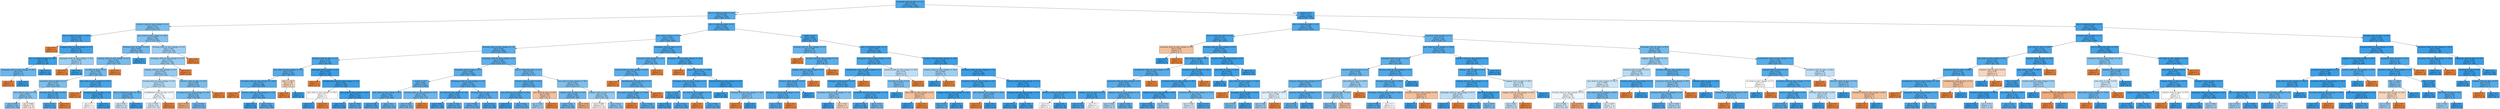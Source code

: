 digraph Tree {
node [shape=box, style="filled", color="black"] ;
0 [label="homepage_clicks_by_days <= 13.5\ngini = 0.165\nsamples = 15324\nvalue = [1386, 13938]", fillcolor="#399de5e6"] ;
1 [label="due_vs_submission_date <= -6.5\ngini = 0.219\nsamples = 7084\nvalue = [889, 6195]", fillcolor="#399de5da"] ;
0 -> 1 [labeldistance=2.5, labelangle=45, headlabel="True"] ;
2 [label="resource_clicks_by_days_change <= -6.5\ngini = 0.371\nsamples = 548\nvalue = [135, 413]", fillcolor="#399de5ac"] ;
1 -> 2 ;
3 [label="due_vs_submission_date <= -25.0\ngini = 0.103\nsamples = 55\nvalue = [3, 52]", fillcolor="#399de5f0"] ;
2 -> 3 ;
4 [label="gini = 0.0\nsamples = 1\nvalue = [1, 0]", fillcolor="#e58139ff"] ;
3 -> 4 ;
5 [label="subpage_clicks_by_days_change <= -0.5\ngini = 0.071\nsamples = 54\nvalue = [2, 52]", fillcolor="#399de5f5"] ;
3 -> 5 ;
6 [label="due_vs_submission_date <= -20.5\ngini = 0.038\nsamples = 51\nvalue = [1, 50]", fillcolor="#399de5fa"] ;
5 -> 6 ;
7 [label="homepage_clicks_by_days_change <= -25.5\ngini = 0.32\nsamples = 5\nvalue = [1, 4]", fillcolor="#399de5bf"] ;
6 -> 7 ;
8 [label="gini = 0.0\nsamples = 1\nvalue = [1, 0]", fillcolor="#e58139ff"] ;
7 -> 8 ;
9 [label="gini = 0.0\nsamples = 4\nvalue = [0, 4]", fillcolor="#399de5ff"] ;
7 -> 9 ;
10 [label="gini = 0.0\nsamples = 46\nvalue = [0, 46]", fillcolor="#399de5ff"] ;
6 -> 10 ;
11 [label="homepage_clicks_by_days_change <= -8.0\ngini = 0.444\nsamples = 3\nvalue = [1, 2]", fillcolor="#399de57f"] ;
5 -> 11 ;
12 [label="gini = 0.0\nsamples = 1\nvalue = [1, 0]", fillcolor="#e58139ff"] ;
11 -> 12 ;
13 [label="gini = 0.0\nsamples = 2\nvalue = [0, 2]", fillcolor="#399de5ff"] ;
11 -> 13 ;
14 [label="quiz_clicks_by_days_change <= -48.5\ngini = 0.392\nsamples = 493\nvalue = [132, 361]", fillcolor="#399de5a2"] ;
2 -> 14 ;
15 [label="forumng_clicks_by_days <= 16.5\ngini = 0.347\nsamples = 300\nvalue = [67, 233]", fillcolor="#399de5b6"] ;
14 -> 15 ;
16 [label="forumng_clicks_by_days_change <= 11.5\ngini = 0.361\nsamples = 283\nvalue = [67, 216]", fillcolor="#399de5b0"] ;
15 -> 16 ;
17 [label="url_clicks_by_days <= 0.5\ngini = 0.356\nsamples = 281\nvalue = [65, 216]", fillcolor="#399de5b2"] ;
16 -> 17 ;
18 [label="oucontent_clicks_by_days <= 5.5\ngini = 0.375\nsamples = 252\nvalue = [63, 189]", fillcolor="#399de5aa"] ;
17 -> 18 ;
19 [label="quiz_clicks_by_days <= 10.0\ngini = 0.397\nsamples = 216\nvalue = [59, 157]", fillcolor="#399de59f"] ;
18 -> 19 ;
20 [label="gini = 0.379\nsamples = 201\nvalue = [51, 150]", fillcolor="#399de5a8"] ;
19 -> 20 ;
21 [label="gini = 0.498\nsamples = 15\nvalue = [8, 7]", fillcolor="#e5813920"] ;
19 -> 21 ;
22 [label="forumng_clicks_by_days <= 10.5\ngini = 0.198\nsamples = 36\nvalue = [4, 32]", fillcolor="#399de5df"] ;
18 -> 22 ;
23 [label="gini = 0.157\nsamples = 35\nvalue = [3, 32]", fillcolor="#399de5e7"] ;
22 -> 23 ;
24 [label="gini = 0.0\nsamples = 1\nvalue = [1, 0]", fillcolor="#e58139ff"] ;
22 -> 24 ;
25 [label="quiz_clicks_by_days_change <= -231.0\ngini = 0.128\nsamples = 29\nvalue = [2, 27]", fillcolor="#399de5ec"] ;
17 -> 25 ;
26 [label="gini = 0.0\nsamples = 1\nvalue = [1, 0]", fillcolor="#e58139ff"] ;
25 -> 26 ;
27 [label="homepage_clicks_by_days <= 2.5\ngini = 0.069\nsamples = 28\nvalue = [1, 27]", fillcolor="#399de5f6"] ;
25 -> 27 ;
28 [label="gini = 0.5\nsamples = 2\nvalue = [1, 1]", fillcolor="#e5813900"] ;
27 -> 28 ;
29 [label="gini = 0.0\nsamples = 26\nvalue = [0, 26]", fillcolor="#399de5ff"] ;
27 -> 29 ;
30 [label="gini = 0.0\nsamples = 2\nvalue = [2, 0]", fillcolor="#e58139ff"] ;
16 -> 30 ;
31 [label="gini = 0.0\nsamples = 17\nvalue = [0, 17]", fillcolor="#399de5ff"] ;
15 -> 31 ;
32 [label="forumng_clicks_by_days_change <= 14.5\ngini = 0.447\nsamples = 193\nvalue = [65, 128]", fillcolor="#399de57e"] ;
14 -> 32 ;
33 [label="homepage_clicks_by_days_change <= 11.0\ngini = 0.437\nsamples = 189\nvalue = [61, 128]", fillcolor="#399de585"] ;
32 -> 33 ;
34 [label="subpage_clicks_by_days_change <= -0.5\ngini = 0.432\nsamples = 187\nvalue = [59, 128]", fillcolor="#399de589"] ;
33 -> 34 ;
35 [label="forumng_clicks_by_days_change <= -0.5\ngini = 0.472\nsamples = 97\nvalue = [37, 60]", fillcolor="#399de562"] ;
34 -> 35 ;
36 [label="due_vs_submission_date <= -12.0\ngini = 0.298\nsamples = 33\nvalue = [6, 27]", fillcolor="#399de5c6"] ;
35 -> 36 ;
37 [label="gini = 0.49\nsamples = 14\nvalue = [6, 8]", fillcolor="#399de540"] ;
36 -> 37 ;
38 [label="gini = 0.0\nsamples = 19\nvalue = [0, 19]", fillcolor="#399de5ff"] ;
36 -> 38 ;
39 [label="oucollaborate_clicks_by_days <= 0.5\ngini = 0.5\nsamples = 64\nvalue = [31, 33]", fillcolor="#399de50f"] ;
35 -> 39 ;
40 [label="gini = 0.495\nsamples = 60\nvalue = [27, 33]", fillcolor="#399de52e"] ;
39 -> 40 ;
41 [label="gini = 0.0\nsamples = 4\nvalue = [4, 0]", fillcolor="#e58139ff"] ;
39 -> 41 ;
42 [label="resource_clicks_by_days <= 16.0\ngini = 0.369\nsamples = 90\nvalue = [22, 68]", fillcolor="#399de5ac"] ;
34 -> 42 ;
43 [label="forumng_clicks_by_days_change <= -16.0\ngini = 0.351\nsamples = 88\nvalue = [20, 68]", fillcolor="#399de5b4"] ;
42 -> 43 ;
44 [label="gini = 0.375\nsamples = 4\nvalue = [3, 1]", fillcolor="#e58139aa"] ;
43 -> 44 ;
45 [label="gini = 0.323\nsamples = 84\nvalue = [17, 67]", fillcolor="#399de5be"] ;
43 -> 45 ;
46 [label="gini = 0.0\nsamples = 2\nvalue = [2, 0]", fillcolor="#e58139ff"] ;
42 -> 46 ;
47 [label="gini = 0.0\nsamples = 2\nvalue = [2, 0]", fillcolor="#e58139ff"] ;
33 -> 47 ;
48 [label="gini = 0.0\nsamples = 4\nvalue = [4, 0]", fillcolor="#e58139ff"] ;
32 -> 48 ;
49 [label="due_vs_submission_date <= 0.5\ngini = 0.204\nsamples = 6536\nvalue = [754, 5782]", fillcolor="#399de5de"] ;
1 -> 49 ;
50 [label="quiz_clicks_by_days <= 75.5\ngini = 0.226\nsamples = 5337\nvalue = [692, 4645]", fillcolor="#399de5d9"] ;
49 -> 50 ;
51 [label="forumng_clicks_by_days_change <= -1.5\ngini = 0.246\nsamples = 3968\nvalue = [569, 3399]", fillcolor="#399de5d4"] ;
50 -> 51 ;
52 [label="forumng_clicks_by_days <= 2.5\ngini = 0.174\nsamples = 932\nvalue = [90, 842]", fillcolor="#399de5e4"] ;
51 -> 52 ;
53 [label="quiz_clicks_by_days_change <= 74.5\ngini = 0.217\nsamples = 693\nvalue = [86, 607]", fillcolor="#399de5db"] ;
52 -> 53 ;
54 [label="oucontent_clicks_by_days_change <= -155.0\ngini = 0.212\nsamples = 688\nvalue = [83, 605]", fillcolor="#399de5dc"] ;
53 -> 54 ;
55 [label="gini = 0.0\nsamples = 1\nvalue = [1, 0]", fillcolor="#e58139ff"] ;
54 -> 55 ;
56 [label="resource_clicks_by_days_change <= -13.5\ngini = 0.21\nsamples = 687\nvalue = [82, 605]", fillcolor="#399de5dc"] ;
54 -> 56 ;
57 [label="gini = 0.0\nsamples = 39\nvalue = [0, 39]", fillcolor="#399de5ff"] ;
56 -> 57 ;
58 [label="gini = 0.221\nsamples = 648\nvalue = [82, 566]", fillcolor="#399de5da"] ;
56 -> 58 ;
59 [label="date <= 140.5\ngini = 0.48\nsamples = 5\nvalue = [3, 2]", fillcolor="#e5813955"] ;
53 -> 59 ;
60 [label="gini = 0.0\nsamples = 3\nvalue = [3, 0]", fillcolor="#e58139ff"] ;
59 -> 60 ;
61 [label="gini = 0.0\nsamples = 2\nvalue = [0, 2]", fillcolor="#399de5ff"] ;
59 -> 61 ;
62 [label="homepage_clicks_by_days <= 1.0\ngini = 0.033\nsamples = 239\nvalue = [4, 235]", fillcolor="#399de5fb"] ;
52 -> 62 ;
63 [label="gini = 0.0\nsamples = 1\nvalue = [1, 0]", fillcolor="#e58139ff"] ;
62 -> 63 ;
64 [label="oucollaborate_clicks_by_days_change <= -5.0\ngini = 0.025\nsamples = 238\nvalue = [3, 235]", fillcolor="#399de5fc"] ;
62 -> 64 ;
65 [label="quiz_clicks_by_days_change <= -38.5\ngini = 0.5\nsamples = 2\nvalue = [1, 1]", fillcolor="#e5813900"] ;
64 -> 65 ;
66 [label="gini = 0.0\nsamples = 1\nvalue = [0, 1]", fillcolor="#399de5ff"] ;
65 -> 66 ;
67 [label="gini = 0.0\nsamples = 1\nvalue = [1, 0]", fillcolor="#e58139ff"] ;
65 -> 67 ;
68 [label="quiz_clicks_by_days_change <= 63.5\ngini = 0.017\nsamples = 236\nvalue = [2, 234]", fillcolor="#399de5fd"] ;
64 -> 68 ;
69 [label="gini = 0.0\nsamples = 218\nvalue = [0, 218]", fillcolor="#399de5ff"] ;
68 -> 69 ;
70 [label="gini = 0.198\nsamples = 18\nvalue = [2, 16]", fillcolor="#399de5df"] ;
68 -> 70 ;
71 [label="homepage_clicks_by_days_change <= 4.5\ngini = 0.266\nsamples = 3036\nvalue = [479, 2557]", fillcolor="#399de5cf"] ;
51 -> 71 ;
72 [label="homepage_clicks_by_days <= 5.5\ngini = 0.246\nsamples = 2203\nvalue = [317, 1886]", fillcolor="#399de5d4"] ;
71 -> 72 ;
73 [label="weight <= 8.5\ngini = 0.282\nsamples = 1011\nvalue = [172, 839]", fillcolor="#399de5cb"] ;
72 -> 73 ;
74 [label="quiz_clicks_by_days_change <= 4.0\ngini = 0.233\nsamples = 536\nvalue = [72, 464]", fillcolor="#399de5d7"] ;
73 -> 74 ;
75 [label="gini = 0.136\nsamples = 163\nvalue = [12, 151]", fillcolor="#399de5eb"] ;
74 -> 75 ;
76 [label="gini = 0.27\nsamples = 373\nvalue = [60, 313]", fillcolor="#399de5ce"] ;
74 -> 76 ;
77 [label="forumng_clicks_by_days_change <= 23.5\ngini = 0.332\nsamples = 475\nvalue = [100, 375]", fillcolor="#399de5bb"] ;
73 -> 77 ;
78 [label="gini = 0.329\nsamples = 473\nvalue = [98, 375]", fillcolor="#399de5bc"] ;
77 -> 78 ;
79 [label="gini = 0.0\nsamples = 2\nvalue = [2, 0]", fillcolor="#e58139ff"] ;
77 -> 79 ;
80 [label="homepage_clicks_by_days_change <= -4.5\ngini = 0.214\nsamples = 1192\nvalue = [145, 1047]", fillcolor="#399de5dc"] ;
72 -> 80 ;
81 [label="url_clicks_by_days_change <= -0.5\ngini = 0.154\nsamples = 403\nvalue = [34, 369]", fillcolor="#399de5e8"] ;
80 -> 81 ;
82 [label="gini = 0.061\nsamples = 128\nvalue = [4, 124]", fillcolor="#399de5f7"] ;
81 -> 82 ;
83 [label="gini = 0.194\nsamples = 275\nvalue = [30, 245]", fillcolor="#399de5e0"] ;
81 -> 83 ;
84 [label="forumng_clicks_by_days <= 11.5\ngini = 0.242\nsamples = 789\nvalue = [111, 678]", fillcolor="#399de5d5"] ;
80 -> 84 ;
85 [label="gini = 0.266\nsamples = 653\nvalue = [103, 550]", fillcolor="#399de5cf"] ;
84 -> 85 ;
86 [label="gini = 0.111\nsamples = 136\nvalue = [8, 128]", fillcolor="#399de5ef"] ;
84 -> 86 ;
87 [label="due_vs_submission_date <= -2.5\ngini = 0.313\nsamples = 833\nvalue = [162, 671]", fillcolor="#399de5c1"] ;
71 -> 87 ;
88 [label="resource_clicks_by_days <= 16.5\ngini = 0.227\nsamples = 407\nvalue = [53, 354]", fillcolor="#399de5d9"] ;
87 -> 88 ;
89 [label="quiz_clicks_by_days_change <= 10.0\ngini = 0.215\nsamples = 401\nvalue = [49, 352]", fillcolor="#399de5dc"] ;
88 -> 89 ;
90 [label="gini = 0.0\nsamples = 51\nvalue = [0, 51]", fillcolor="#399de5ff"] ;
89 -> 90 ;
91 [label="gini = 0.241\nsamples = 350\nvalue = [49, 301]", fillcolor="#399de5d5"] ;
89 -> 91 ;
92 [label="quiz_clicks_by_days <= 50.5\ngini = 0.444\nsamples = 6\nvalue = [4, 2]", fillcolor="#e581397f"] ;
88 -> 92 ;
93 [label="gini = 0.444\nsamples = 3\nvalue = [1, 2]", fillcolor="#399de57f"] ;
92 -> 93 ;
94 [label="gini = 0.0\nsamples = 3\nvalue = [3, 0]", fillcolor="#e58139ff"] ;
92 -> 94 ;
95 [label="quiz_clicks_by_days_change <= 36.5\ngini = 0.381\nsamples = 426\nvalue = [109, 317]", fillcolor="#399de5a7"] ;
87 -> 95 ;
96 [label="subpage_clicks_by_days <= 19.0\ngini = 0.325\nsamples = 230\nvalue = [47, 183]", fillcolor="#399de5be"] ;
95 -> 96 ;
97 [label="gini = 0.314\nsamples = 226\nvalue = [44, 182]", fillcolor="#399de5c1"] ;
96 -> 97 ;
98 [label="gini = 0.375\nsamples = 4\nvalue = [3, 1]", fillcolor="#e58139aa"] ;
96 -> 98 ;
99 [label="subpage_clicks_by_days <= 2.5\ngini = 0.433\nsamples = 196\nvalue = [62, 134]", fillcolor="#399de589"] ;
95 -> 99 ;
100 [label="gini = 0.499\nsamples = 21\nvalue = [11, 10]", fillcolor="#e5813917"] ;
99 -> 100 ;
101 [label="gini = 0.413\nsamples = 175\nvalue = [51, 124]", fillcolor="#399de596"] ;
99 -> 101 ;
102 [label="homepage_clicks_by_days <= 5.5\ngini = 0.164\nsamples = 1369\nvalue = [123, 1246]", fillcolor="#399de5e6"] ;
50 -> 102 ;
103 [label="oucontent_clicks_by_days <= 23.0\ngini = 0.267\nsamples = 183\nvalue = [29, 154]", fillcolor="#399de5cf"] ;
102 -> 103 ;
104 [label="forumng_clicks_by_days_change <= -43.0\ngini = 0.247\nsamples = 180\nvalue = [26, 154]", fillcolor="#399de5d4"] ;
103 -> 104 ;
105 [label="gini = 0.0\nsamples = 1\nvalue = [1, 0]", fillcolor="#e58139ff"] ;
104 -> 105 ;
106 [label="oucollaborate_clicks_by_days <= 3.5\ngini = 0.24\nsamples = 179\nvalue = [25, 154]", fillcolor="#399de5d6"] ;
104 -> 106 ;
107 [label="quiz_clicks_by_days_change <= -113.0\ngini = 0.233\nsamples = 178\nvalue = [24, 154]", fillcolor="#399de5d7"] ;
106 -> 107 ;
108 [label="gini = 0.0\nsamples = 1\nvalue = [1, 0]", fillcolor="#e58139ff"] ;
107 -> 108 ;
109 [label="gini = 0.226\nsamples = 177\nvalue = [23, 154]", fillcolor="#399de5d9"] ;
107 -> 109 ;
110 [label="gini = 0.0\nsamples = 1\nvalue = [1, 0]", fillcolor="#e58139ff"] ;
106 -> 110 ;
111 [label="gini = 0.0\nsamples = 3\nvalue = [3, 0]", fillcolor="#e58139ff"] ;
103 -> 111 ;
112 [label="homepage_clicks_by_days_change <= -50.5\ngini = 0.146\nsamples = 1186\nvalue = [94, 1092]", fillcolor="#399de5e9"] ;
102 -> 112 ;
113 [label="gini = 0.0\nsamples = 1\nvalue = [1, 0]", fillcolor="#e58139ff"] ;
112 -> 113 ;
114 [label="quiz_clicks_by_days <= 199.5\ngini = 0.145\nsamples = 1185\nvalue = [93, 1092]", fillcolor="#399de5e9"] ;
112 -> 114 ;
115 [label="homepage_clicks_by_days_change <= 2.5\ngini = 0.159\nsamples = 1055\nvalue = [92, 963]", fillcolor="#399de5e7"] ;
114 -> 115 ;
116 [label="date <= 123.0\ngini = 0.114\nsamples = 542\nvalue = [33, 509]", fillcolor="#399de5ee"] ;
115 -> 116 ;
117 [label="gini = 0.06\nsamples = 257\nvalue = [8, 249]", fillcolor="#399de5f7"] ;
116 -> 117 ;
118 [label="gini = 0.16\nsamples = 285\nvalue = [25, 260]", fillcolor="#399de5e6"] ;
116 -> 118 ;
119 [label="url_clicks_by_days_change <= -7.0\ngini = 0.204\nsamples = 513\nvalue = [59, 454]", fillcolor="#399de5de"] ;
115 -> 119 ;
120 [label="gini = 0.0\nsamples = 1\nvalue = [1, 0]", fillcolor="#e58139ff"] ;
119 -> 120 ;
121 [label="gini = 0.201\nsamples = 512\nvalue = [58, 454]", fillcolor="#399de5de"] ;
119 -> 121 ;
122 [label="forumng_clicks_by_days_change <= 15.0\ngini = 0.015\nsamples = 130\nvalue = [1, 129]", fillcolor="#399de5fd"] ;
114 -> 122 ;
123 [label="gini = 0.0\nsamples = 126\nvalue = [0, 126]", fillcolor="#399de5ff"] ;
122 -> 123 ;
124 [label="forumng_clicks_by_days_change <= 18.0\ngini = 0.375\nsamples = 4\nvalue = [1, 3]", fillcolor="#399de5aa"] ;
122 -> 124 ;
125 [label="gini = 0.0\nsamples = 1\nvalue = [1, 0]", fillcolor="#e58139ff"] ;
124 -> 125 ;
126 [label="gini = 0.0\nsamples = 3\nvalue = [0, 3]", fillcolor="#399de5ff"] ;
124 -> 126 ;
127 [label="weight <= 8.5\ngini = 0.098\nsamples = 1199\nvalue = [62, 1137]", fillcolor="#399de5f1"] ;
49 -> 127 ;
128 [label="forumng_clicks_by_days_change <= -5.5\ngini = 0.289\nsamples = 57\nvalue = [10, 47]", fillcolor="#399de5c9"] ;
127 -> 128 ;
129 [label="gini = 0.0\nsamples = 2\nvalue = [2, 0]", fillcolor="#e58139ff"] ;
128 -> 129 ;
130 [label="resource_clicks_by_days_change <= 3.5\ngini = 0.249\nsamples = 55\nvalue = [8, 47]", fillcolor="#399de5d4"] ;
128 -> 130 ;
131 [label="subpage_clicks_by_days_change <= 8.5\ngini = 0.226\nsamples = 54\nvalue = [7, 47]", fillcolor="#399de5d9"] ;
130 -> 131 ;
132 [label="resource_clicks_by_days <= 0.5\ngini = 0.201\nsamples = 53\nvalue = [6, 47]", fillcolor="#399de5de"] ;
131 -> 132 ;
133 [label="homepage_clicks_by_days_change <= 6.5\ngini = 0.227\nsamples = 46\nvalue = [6, 40]", fillcolor="#399de5d9"] ;
132 -> 133 ;
134 [label="gini = 0.198\nsamples = 45\nvalue = [5, 40]", fillcolor="#399de5df"] ;
133 -> 134 ;
135 [label="gini = 0.0\nsamples = 1\nvalue = [1, 0]", fillcolor="#e58139ff"] ;
133 -> 135 ;
136 [label="gini = 0.0\nsamples = 7\nvalue = [0, 7]", fillcolor="#399de5ff"] ;
132 -> 136 ;
137 [label="gini = 0.0\nsamples = 1\nvalue = [1, 0]", fillcolor="#e58139ff"] ;
131 -> 137 ;
138 [label="gini = 0.0\nsamples = 1\nvalue = [1, 0]", fillcolor="#e58139ff"] ;
130 -> 138 ;
139 [label="due_vs_submission_date <= 1.5\ngini = 0.087\nsamples = 1142\nvalue = [52, 1090]", fillcolor="#399de5f3"] ;
127 -> 139 ;
140 [label="homepage_clicks_by_days_change <= 8.5\ngini = 0.144\nsamples = 539\nvalue = [42, 497]", fillcolor="#399de5e9"] ;
139 -> 140 ;
141 [label="oucollaborate_clicks_by_days_change <= 5.0\ngini = 0.133\nsamples = 529\nvalue = [38, 491]", fillcolor="#399de5eb"] ;
140 -> 141 ;
142 [label="homepage_clicks_by_days <= 0.5\ngini = 0.13\nsamples = 528\nvalue = [37, 491]", fillcolor="#399de5ec"] ;
141 -> 142 ;
143 [label="homepage_clicks_by_days_change <= -2.0\ngini = 0.397\nsamples = 11\nvalue = [3, 8]", fillcolor="#399de59f"] ;
142 -> 143 ;
144 [label="gini = 0.0\nsamples = 6\nvalue = [0, 6]", fillcolor="#399de5ff"] ;
143 -> 144 ;
145 [label="gini = 0.48\nsamples = 5\nvalue = [3, 2]", fillcolor="#e5813955"] ;
143 -> 145 ;
146 [label="oucontent_clicks_by_days_change <= 19.5\ngini = 0.123\nsamples = 517\nvalue = [34, 483]", fillcolor="#399de5ed"] ;
142 -> 146 ;
147 [label="gini = 0.113\nsamples = 498\nvalue = [30, 468]", fillcolor="#399de5ef"] ;
146 -> 147 ;
148 [label="gini = 0.332\nsamples = 19\nvalue = [4, 15]", fillcolor="#399de5bb"] ;
146 -> 148 ;
149 [label="gini = 0.0\nsamples = 1\nvalue = [1, 0]", fillcolor="#e58139ff"] ;
141 -> 149 ;
150 [label="resource_clicks_by_days_change <= 16.0\ngini = 0.48\nsamples = 10\nvalue = [4, 6]", fillcolor="#399de555"] ;
140 -> 150 ;
151 [label="url_clicks_by_days <= 0.5\ngini = 0.375\nsamples = 8\nvalue = [2, 6]", fillcolor="#399de5aa"] ;
150 -> 151 ;
152 [label="gini = 0.0\nsamples = 5\nvalue = [0, 5]", fillcolor="#399de5ff"] ;
151 -> 152 ;
153 [label="quiz_clicks_by_days_change <= 0.5\ngini = 0.444\nsamples = 3\nvalue = [2, 1]", fillcolor="#e581397f"] ;
151 -> 153 ;
154 [label="gini = 0.0\nsamples = 1\nvalue = [0, 1]", fillcolor="#399de5ff"] ;
153 -> 154 ;
155 [label="gini = 0.0\nsamples = 2\nvalue = [2, 0]", fillcolor="#e58139ff"] ;
153 -> 155 ;
156 [label="gini = 0.0\nsamples = 2\nvalue = [2, 0]", fillcolor="#e58139ff"] ;
150 -> 156 ;
157 [label="resource_clicks_by_days_change <= -36.0\ngini = 0.033\nsamples = 603\nvalue = [10, 593]", fillcolor="#399de5fb"] ;
139 -> 157 ;
158 [label="resource_clicks_by_days_change <= -40.0\ngini = 0.444\nsamples = 3\nvalue = [1, 2]", fillcolor="#399de57f"] ;
157 -> 158 ;
159 [label="gini = 0.0\nsamples = 2\nvalue = [0, 2]", fillcolor="#399de5ff"] ;
158 -> 159 ;
160 [label="gini = 0.0\nsamples = 1\nvalue = [1, 0]", fillcolor="#e58139ff"] ;
158 -> 160 ;
161 [label="oucontent_clicks_by_days_change <= -7.5\ngini = 0.03\nsamples = 600\nvalue = [9, 591]", fillcolor="#399de5fb"] ;
157 -> 161 ;
162 [label="oucontent_clicks_by_days_change <= -9.5\ngini = 0.083\nsamples = 69\nvalue = [3, 66]", fillcolor="#399de5f3"] ;
161 -> 162 ;
163 [label="subpage_clicks_by_days_change <= -14.5\ngini = 0.034\nsamples = 58\nvalue = [1, 57]", fillcolor="#399de5fb"] ;
162 -> 163 ;
164 [label="gini = 0.219\nsamples = 8\nvalue = [1, 7]", fillcolor="#399de5db"] ;
163 -> 164 ;
165 [label="gini = 0.0\nsamples = 50\nvalue = [0, 50]", fillcolor="#399de5ff"] ;
163 -> 165 ;
166 [label="quiz_clicks_by_days_change <= -104.0\ngini = 0.298\nsamples = 11\nvalue = [2, 9]", fillcolor="#399de5c6"] ;
162 -> 166 ;
167 [label="gini = 0.0\nsamples = 2\nvalue = [2, 0]", fillcolor="#e58139ff"] ;
166 -> 167 ;
168 [label="gini = 0.0\nsamples = 9\nvalue = [0, 9]", fillcolor="#399de5ff"] ;
166 -> 168 ;
169 [label="resource_clicks_by_days_change <= 11.5\ngini = 0.022\nsamples = 531\nvalue = [6, 525]", fillcolor="#399de5fc"] ;
161 -> 169 ;
170 [label="subpage_clicks_by_days_change <= -3.5\ngini = 0.019\nsamples = 517\nvalue = [5, 512]", fillcolor="#399de5fd"] ;
169 -> 170 ;
171 [label="gini = 0.0\nsamples = 194\nvalue = [0, 194]", fillcolor="#399de5ff"] ;
170 -> 171 ;
172 [label="gini = 0.03\nsamples = 323\nvalue = [5, 318]", fillcolor="#399de5fb"] ;
170 -> 172 ;
173 [label="resource_clicks_by_days_change <= 12.5\ngini = 0.133\nsamples = 14\nvalue = [1, 13]", fillcolor="#399de5eb"] ;
169 -> 173 ;
174 [label="gini = 0.5\nsamples = 2\nvalue = [1, 1]", fillcolor="#e5813900"] ;
173 -> 174 ;
175 [label="gini = 0.0\nsamples = 12\nvalue = [0, 12]", fillcolor="#399de5ff"] ;
173 -> 175 ;
176 [label="weight <= 4.5\ngini = 0.113\nsamples = 8240\nvalue = [497, 7743]", fillcolor="#399de5ef"] ;
0 -> 176 [labeldistance=2.5, labelangle=-45, headlabel="False"] ;
177 [label="due_vs_submission_date <= -2.5\ngini = 0.199\nsamples = 2047\nvalue = [229, 1818]", fillcolor="#399de5df"] ;
176 -> 177 ;
178 [label="due_vs_submission_date <= -5.5\ngini = 0.131\nsamples = 1148\nvalue = [81, 1067]", fillcolor="#399de5ec"] ;
177 -> 178 ;
179 [label="oucontent_clicks_by_days_change <= 2.0\ngini = 0.444\nsamples = 3\nvalue = [2, 1]", fillcolor="#e581397f"] ;
178 -> 179 ;
180 [label="gini = 0.0\nsamples = 1\nvalue = [0, 1]", fillcolor="#399de5ff"] ;
179 -> 180 ;
181 [label="gini = 0.0\nsamples = 2\nvalue = [2, 0]", fillcolor="#e58139ff"] ;
179 -> 181 ;
182 [label="forumng_clicks_by_days_change <= 53.5\ngini = 0.128\nsamples = 1145\nvalue = [79, 1066]", fillcolor="#399de5ec"] ;
178 -> 182 ;
183 [label="quiz_clicks_by_days <= 80.5\ngini = 0.149\nsamples = 948\nvalue = [77, 871]", fillcolor="#399de5e8"] ;
182 -> 183 ;
184 [label="oucollaborate_clicks_by_days_change <= 6.5\ngini = 0.226\nsamples = 292\nvalue = [38, 254]", fillcolor="#399de5d9"] ;
183 -> 184 ;
185 [label="oucontent_clicks_by_days_change <= 0.5\ngini = 0.222\nsamples = 291\nvalue = [37, 254]", fillcolor="#399de5da"] ;
184 -> 185 ;
186 [label="subpage_clicks_by_days <= 19.5\ngini = 0.133\nsamples = 84\nvalue = [6, 78]", fillcolor="#399de5eb"] ;
185 -> 186 ;
187 [label="gini = 0.115\nsamples = 82\nvalue = [5, 77]", fillcolor="#399de5ee"] ;
186 -> 187 ;
188 [label="gini = 0.5\nsamples = 2\nvalue = [1, 1]", fillcolor="#e5813900"] ;
186 -> 188 ;
189 [label="subpage_clicks_by_days_change <= 2.5\ngini = 0.255\nsamples = 207\nvalue = [31, 176]", fillcolor="#399de5d2"] ;
185 -> 189 ;
190 [label="gini = 0.463\nsamples = 11\nvalue = [4, 7]", fillcolor="#399de56d"] ;
189 -> 190 ;
191 [label="gini = 0.238\nsamples = 196\nvalue = [27, 169]", fillcolor="#399de5d6"] ;
189 -> 191 ;
192 [label="gini = 0.0\nsamples = 1\nvalue = [1, 0]", fillcolor="#e58139ff"] ;
184 -> 192 ;
193 [label="oucontent_clicks_by_days <= 592.5\ngini = 0.112\nsamples = 656\nvalue = [39, 617]", fillcolor="#399de5ef"] ;
183 -> 193 ;
194 [label="oucontent_clicks_by_days_change <= 93.5\ngini = 0.109\nsamples = 655\nvalue = [38, 617]", fillcolor="#399de5ef"] ;
193 -> 194 ;
195 [label="subpage_clicks_by_days_change <= 46.5\ngini = 0.099\nsamples = 630\nvalue = [33, 597]", fillcolor="#399de5f1"] ;
194 -> 195 ;
196 [label="gini = 0.094\nsamples = 624\nvalue = [31, 593]", fillcolor="#399de5f2"] ;
195 -> 196 ;
197 [label="gini = 0.444\nsamples = 6\nvalue = [2, 4]", fillcolor="#399de57f"] ;
195 -> 197 ;
198 [label="oucontent_clicks_by_days_change <= 111.0\ngini = 0.32\nsamples = 25\nvalue = [5, 20]", fillcolor="#399de5bf"] ;
194 -> 198 ;
199 [label="gini = 0.494\nsamples = 9\nvalue = [4, 5]", fillcolor="#399de533"] ;
198 -> 199 ;
200 [label="gini = 0.117\nsamples = 16\nvalue = [1, 15]", fillcolor="#399de5ee"] ;
198 -> 200 ;
201 [label="gini = 0.0\nsamples = 1\nvalue = [1, 0]", fillcolor="#e58139ff"] ;
193 -> 201 ;
202 [label="resource_clicks_by_days_change <= 3.5\ngini = 0.02\nsamples = 197\nvalue = [2, 195]", fillcolor="#399de5fc"] ;
182 -> 202 ;
203 [label="quiz_clicks_by_days <= 121.5\ngini = 0.064\nsamples = 60\nvalue = [2, 58]", fillcolor="#399de5f6"] ;
202 -> 203 ;
204 [label="gini = 0.0\nsamples = 38\nvalue = [0, 38]", fillcolor="#399de5ff"] ;
203 -> 204 ;
205 [label="quiz_clicks_by_days_change <= 128.0\ngini = 0.165\nsamples = 22\nvalue = [2, 20]", fillcolor="#399de5e6"] ;
203 -> 205 ;
206 [label="gini = 0.0\nsamples = 1\nvalue = [1, 0]", fillcolor="#e58139ff"] ;
205 -> 206 ;
207 [label="homepage_clicks_by_days <= 35.5\ngini = 0.091\nsamples = 21\nvalue = [1, 20]", fillcolor="#399de5f2"] ;
205 -> 207 ;
208 [label="gini = 0.375\nsamples = 4\nvalue = [1, 3]", fillcolor="#399de5aa"] ;
207 -> 208 ;
209 [label="gini = 0.0\nsamples = 17\nvalue = [0, 17]", fillcolor="#399de5ff"] ;
207 -> 209 ;
210 [label="gini = 0.0\nsamples = 137\nvalue = [0, 137]", fillcolor="#399de5ff"] ;
202 -> 210 ;
211 [label="oucontent_clicks_by_days <= 5.5\ngini = 0.275\nsamples = 899\nvalue = [148, 751]", fillcolor="#399de5cd"] ;
177 -> 211 ;
212 [label="quiz_clicks_by_days_change <= 126.5\ngini = 0.213\nsamples = 504\nvalue = [61, 443]", fillcolor="#399de5dc"] ;
211 -> 212 ;
213 [label="homepage_clicks_by_days <= 22.5\ngini = 0.264\nsamples = 332\nvalue = [52, 280]", fillcolor="#399de5d0"] ;
212 -> 213 ;
214 [label="oucontent_clicks_by_days <= 1.5\ngini = 0.319\nsamples = 186\nvalue = [37, 149]", fillcolor="#399de5c0"] ;
213 -> 214 ;
215 [label="resource_clicks_by_days_change <= 0.5\ngini = 0.265\nsamples = 140\nvalue = [22, 118]", fillcolor="#399de5cf"] ;
214 -> 215 ;
216 [label="quiz_clicks_by_days <= 105.5\ngini = 0.496\nsamples = 11\nvalue = [5, 6]", fillcolor="#399de52a"] ;
215 -> 216 ;
217 [label="gini = 0.444\nsamples = 9\nvalue = [3, 6]", fillcolor="#399de57f"] ;
216 -> 217 ;
218 [label="gini = 0.0\nsamples = 2\nvalue = [2, 0]", fillcolor="#e58139ff"] ;
216 -> 218 ;
219 [label="resource_clicks_by_days_change <= 5.5\ngini = 0.229\nsamples = 129\nvalue = [17, 112]", fillcolor="#399de5d8"] ;
215 -> 219 ;
220 [label="gini = 0.282\nsamples = 94\nvalue = [16, 78]", fillcolor="#399de5cb"] ;
219 -> 220 ;
221 [label="gini = 0.056\nsamples = 35\nvalue = [1, 34]", fillcolor="#399de5f8"] ;
219 -> 221 ;
222 [label="quiz_clicks_by_days <= 123.5\ngini = 0.44\nsamples = 46\nvalue = [15, 31]", fillcolor="#399de584"] ;
214 -> 222 ;
223 [label="forumng_clicks_by_days <= 22.5\ngini = 0.416\nsamples = 44\nvalue = [13, 31]", fillcolor="#399de594"] ;
222 -> 223 ;
224 [label="gini = 0.361\nsamples = 38\nvalue = [9, 29]", fillcolor="#399de5b0"] ;
223 -> 224 ;
225 [label="gini = 0.444\nsamples = 6\nvalue = [4, 2]", fillcolor="#e581397f"] ;
223 -> 225 ;
226 [label="gini = 0.0\nsamples = 2\nvalue = [2, 0]", fillcolor="#e58139ff"] ;
222 -> 226 ;
227 [label="forumng_clicks_by_days_change <= 72.5\ngini = 0.184\nsamples = 146\nvalue = [15, 131]", fillcolor="#399de5e2"] ;
213 -> 227 ;
228 [label="forumng_clicks_by_days <= 68.0\ngini = 0.232\nsamples = 112\nvalue = [15, 97]", fillcolor="#399de5d8"] ;
227 -> 228 ;
229 [label="homepage_clicks_by_days_change <= 49.0\ngini = 0.21\nsamples = 109\nvalue = [13, 96]", fillcolor="#399de5dc"] ;
228 -> 229 ;
230 [label="gini = 0.188\nsamples = 105\nvalue = [11, 94]", fillcolor="#399de5e1"] ;
229 -> 230 ;
231 [label="gini = 0.5\nsamples = 4\nvalue = [2, 2]", fillcolor="#e5813900"] ;
229 -> 231 ;
232 [label="resource_clicks_by_days_change <= 8.0\ngini = 0.444\nsamples = 3\nvalue = [2, 1]", fillcolor="#e581397f"] ;
228 -> 232 ;
233 [label="gini = 0.0\nsamples = 1\nvalue = [0, 1]", fillcolor="#399de5ff"] ;
232 -> 233 ;
234 [label="gini = 0.0\nsamples = 2\nvalue = [2, 0]", fillcolor="#e58139ff"] ;
232 -> 234 ;
235 [label="gini = 0.0\nsamples = 34\nvalue = [0, 34]", fillcolor="#399de5ff"] ;
227 -> 235 ;
236 [label="resource_clicks_by_days_change <= 5.5\ngini = 0.099\nsamples = 172\nvalue = [9, 163]", fillcolor="#399de5f1"] ;
212 -> 236 ;
237 [label="subpage_clicks_by_days <= 21.5\ngini = 0.187\nsamples = 86\nvalue = [9, 77]", fillcolor="#399de5e1"] ;
236 -> 237 ;
238 [label="subpage_clicks_by_days_change <= 3.5\ngini = 0.102\nsamples = 74\nvalue = [4, 70]", fillcolor="#399de5f0"] ;
237 -> 238 ;
239 [label="homepage_clicks_by_days_change <= 21.5\ngini = 0.48\nsamples = 5\nvalue = [2, 3]", fillcolor="#399de555"] ;
238 -> 239 ;
240 [label="gini = 0.0\nsamples = 3\nvalue = [0, 3]", fillcolor="#399de5ff"] ;
239 -> 240 ;
241 [label="gini = 0.0\nsamples = 2\nvalue = [2, 0]", fillcolor="#e58139ff"] ;
239 -> 241 ;
242 [label="url_clicks_by_days <= 2.5\ngini = 0.056\nsamples = 69\nvalue = [2, 67]", fillcolor="#399de5f7"] ;
238 -> 242 ;
243 [label="gini = 0.03\nsamples = 65\nvalue = [1, 64]", fillcolor="#399de5fb"] ;
242 -> 243 ;
244 [label="gini = 0.375\nsamples = 4\nvalue = [1, 3]", fillcolor="#399de5aa"] ;
242 -> 244 ;
245 [label="subpage_clicks_by_days <= 29.5\ngini = 0.486\nsamples = 12\nvalue = [5, 7]", fillcolor="#399de549"] ;
237 -> 245 ;
246 [label="subpage_clicks_by_days_change <= 26.5\ngini = 0.469\nsamples = 8\nvalue = [5, 3]", fillcolor="#e5813966"] ;
245 -> 246 ;
247 [label="gini = 0.48\nsamples = 5\nvalue = [2, 3]", fillcolor="#399de555"] ;
246 -> 247 ;
248 [label="gini = 0.0\nsamples = 3\nvalue = [3, 0]", fillcolor="#e58139ff"] ;
246 -> 248 ;
249 [label="gini = 0.0\nsamples = 4\nvalue = [0, 4]", fillcolor="#399de5ff"] ;
245 -> 249 ;
250 [label="gini = 0.0\nsamples = 86\nvalue = [0, 86]", fillcolor="#399de5ff"] ;
236 -> 250 ;
251 [label="homepage_clicks_by_days <= 32.5\ngini = 0.343\nsamples = 395\nvalue = [87, 308]", fillcolor="#399de5b7"] ;
211 -> 251 ;
252 [label="subpage_clicks_by_days <= 17.5\ngini = 0.433\nsamples = 186\nvalue = [59, 127]", fillcolor="#399de589"] ;
251 -> 252 ;
253 [label="forumng_clicks_by_days <= 21.5\ngini = 0.475\nsamples = 126\nvalue = [49, 77]", fillcolor="#399de55d"] ;
252 -> 253 ;
254 [label="quiz_clicks_by_days_change <= 151.5\ngini = 0.489\nsamples = 113\nvalue = [48, 65]", fillcolor="#399de543"] ;
253 -> 254 ;
255 [label="forumng_clicks_by_days_change <= 9.5\ngini = 0.499\nsamples = 87\nvalue = [42, 45]", fillcolor="#399de511"] ;
254 -> 255 ;
256 [label="gini = 0.489\nsamples = 73\nvalue = [31, 42]", fillcolor="#399de543"] ;
255 -> 256 ;
257 [label="gini = 0.337\nsamples = 14\nvalue = [11, 3]", fillcolor="#e58139b9"] ;
255 -> 257 ;
258 [label="quiz_clicks_by_days_change <= 200.5\ngini = 0.355\nsamples = 26\nvalue = [6, 20]", fillcolor="#399de5b3"] ;
254 -> 258 ;
259 [label="gini = 0.0\nsamples = 13\nvalue = [0, 13]", fillcolor="#399de5ff"] ;
258 -> 259 ;
260 [label="gini = 0.497\nsamples = 13\nvalue = [6, 7]", fillcolor="#399de524"] ;
258 -> 260 ;
261 [label="resource_clicks_by_days_change <= 1.0\ngini = 0.142\nsamples = 13\nvalue = [1, 12]", fillcolor="#399de5ea"] ;
253 -> 261 ;
262 [label="gini = 0.0\nsamples = 1\nvalue = [1, 0]", fillcolor="#e58139ff"] ;
261 -> 262 ;
263 [label="gini = 0.0\nsamples = 12\nvalue = [0, 12]", fillcolor="#399de5ff"] ;
261 -> 263 ;
264 [label="forumng_clicks_by_days_change <= 12.5\ngini = 0.278\nsamples = 60\nvalue = [10, 50]", fillcolor="#399de5cc"] ;
252 -> 264 ;
265 [label="oucontent_clicks_by_days_change <= 36.5\ngini = 0.389\nsamples = 34\nvalue = [9, 25]", fillcolor="#399de5a3"] ;
264 -> 265 ;
266 [label="forumng_clicks_by_days_change <= 4.5\ngini = 0.342\nsamples = 32\nvalue = [7, 25]", fillcolor="#399de5b8"] ;
265 -> 266 ;
267 [label="gini = 0.117\nsamples = 16\nvalue = [1, 15]", fillcolor="#399de5ee"] ;
266 -> 267 ;
268 [label="gini = 0.469\nsamples = 16\nvalue = [6, 10]", fillcolor="#399de566"] ;
266 -> 268 ;
269 [label="gini = 0.0\nsamples = 2\nvalue = [2, 0]", fillcolor="#e58139ff"] ;
265 -> 269 ;
270 [label="subpage_clicks_by_days <= 28.5\ngini = 0.074\nsamples = 26\nvalue = [1, 25]", fillcolor="#399de5f5"] ;
264 -> 270 ;
271 [label="gini = 0.0\nsamples = 21\nvalue = [0, 21]", fillcolor="#399de5ff"] ;
270 -> 271 ;
272 [label="subpage_clicks_by_days_change <= 33.0\ngini = 0.32\nsamples = 5\nvalue = [1, 4]", fillcolor="#399de5bf"] ;
270 -> 272 ;
273 [label="gini = 0.0\nsamples = 1\nvalue = [1, 0]", fillcolor="#e58139ff"] ;
272 -> 273 ;
274 [label="gini = 0.0\nsamples = 4\nvalue = [0, 4]", fillcolor="#399de5ff"] ;
272 -> 274 ;
275 [label="oucollaborate_clicks_by_days_change <= 3.5\ngini = 0.232\nsamples = 209\nvalue = [28, 181]", fillcolor="#399de5d8"] ;
251 -> 275 ;
276 [label="subpage_clicks_by_days <= 4.5\ngini = 0.212\nsamples = 199\nvalue = [24, 175]", fillcolor="#399de5dc"] ;
275 -> 276 ;
277 [label="url_clicks_by_days_change <= 1.5\ngini = 0.5\nsamples = 4\nvalue = [2, 2]", fillcolor="#e5813900"] ;
276 -> 277 ;
278 [label="gini = 0.0\nsamples = 2\nvalue = [0, 2]", fillcolor="#399de5ff"] ;
277 -> 278 ;
279 [label="gini = 0.0\nsamples = 2\nvalue = [2, 0]", fillcolor="#e58139ff"] ;
277 -> 279 ;
280 [label="oucontent_clicks_by_days_change <= 73.0\ngini = 0.2\nsamples = 195\nvalue = [22, 173]", fillcolor="#399de5df"] ;
276 -> 280 ;
281 [label="resource_clicks_by_days <= 21.5\ngini = 0.188\nsamples = 190\nvalue = [20, 170]", fillcolor="#399de5e1"] ;
280 -> 281 ;
282 [label="gini = 0.214\nsamples = 164\nvalue = [20, 144]", fillcolor="#399de5dc"] ;
281 -> 282 ;
283 [label="gini = 0.0\nsamples = 26\nvalue = [0, 26]", fillcolor="#399de5ff"] ;
281 -> 283 ;
284 [label="forumng_clicks_by_days <= 5.0\ngini = 0.48\nsamples = 5\nvalue = [2, 3]", fillcolor="#399de555"] ;
280 -> 284 ;
285 [label="gini = 0.0\nsamples = 3\nvalue = [0, 3]", fillcolor="#399de5ff"] ;
284 -> 285 ;
286 [label="gini = 0.0\nsamples = 2\nvalue = [2, 0]", fillcolor="#e58139ff"] ;
284 -> 286 ;
287 [label="oucontent_clicks_by_days <= 24.5\ngini = 0.48\nsamples = 10\nvalue = [4, 6]", fillcolor="#399de555"] ;
275 -> 287 ;
288 [label="gini = 0.0\nsamples = 2\nvalue = [2, 0]", fillcolor="#e58139ff"] ;
287 -> 288 ;
289 [label="resource_clicks_by_days <= 17.0\ngini = 0.375\nsamples = 8\nvalue = [2, 6]", fillcolor="#399de5aa"] ;
287 -> 289 ;
290 [label="gini = 0.0\nsamples = 5\nvalue = [0, 5]", fillcolor="#399de5ff"] ;
289 -> 290 ;
291 [label="oucontent_clicks_by_days_change <= 82.5\ngini = 0.444\nsamples = 3\nvalue = [2, 1]", fillcolor="#e581397f"] ;
289 -> 291 ;
292 [label="gini = 0.0\nsamples = 2\nvalue = [2, 0]", fillcolor="#e58139ff"] ;
291 -> 292 ;
293 [label="gini = 0.0\nsamples = 1\nvalue = [0, 1]", fillcolor="#399de5ff"] ;
291 -> 293 ;
294 [label="due_vs_submission_date <= 0.5\ngini = 0.083\nsamples = 6193\nvalue = [268, 5925]", fillcolor="#399de5f3"] ;
176 -> 294 ;
295 [label="forumng_clicks_by_days <= 1.5\ngini = 0.103\nsamples = 4641\nvalue = [253, 4388]", fillcolor="#399de5f0"] ;
294 -> 295 ;
296 [label="quiz_clicks_by_days <= 83.5\ngini = 0.141\nsamples = 1672\nvalue = [128, 1544]", fillcolor="#399de5ea"] ;
295 -> 296 ;
297 [label="quiz_clicks_by_days_change <= 82.5\ngini = 0.181\nsamples = 803\nvalue = [81, 722]", fillcolor="#399de5e2"] ;
296 -> 297 ;
298 [label="oucontent_clicks_by_days <= 666.5\ngini = 0.176\nsamples = 798\nvalue = [78, 720]", fillcolor="#399de5e3"] ;
297 -> 298 ;
299 [label="oucollaborate_clicks_by_days_change <= -16.5\ngini = 0.173\nsamples = 795\nvalue = [76, 719]", fillcolor="#399de5e4"] ;
298 -> 299 ;
300 [label="gini = 0.0\nsamples = 1\nvalue = [1, 0]", fillcolor="#e58139ff"] ;
299 -> 300 ;
301 [label="homepage_clicks_by_days_change <= 11.5\ngini = 0.171\nsamples = 794\nvalue = [75, 719]", fillcolor="#399de5e4"] ;
299 -> 301 ;
302 [label="gini = 0.155\nsamples = 683\nvalue = [58, 625]", fillcolor="#399de5e7"] ;
301 -> 302 ;
303 [label="gini = 0.259\nsamples = 111\nvalue = [17, 94]", fillcolor="#399de5d1"] ;
301 -> 303 ;
304 [label="oucollaborate_clicks_by_days <= 0.5\ngini = 0.444\nsamples = 3\nvalue = [2, 1]", fillcolor="#e581397f"] ;
298 -> 304 ;
305 [label="gini = 0.0\nsamples = 2\nvalue = [2, 0]", fillcolor="#e58139ff"] ;
304 -> 305 ;
306 [label="gini = 0.0\nsamples = 1\nvalue = [0, 1]", fillcolor="#399de5ff"] ;
304 -> 306 ;
307 [label="resource_clicks_by_days <= 4.0\ngini = 0.48\nsamples = 5\nvalue = [3, 2]", fillcolor="#e5813955"] ;
297 -> 307 ;
308 [label="gini = 0.0\nsamples = 2\nvalue = [0, 2]", fillcolor="#399de5ff"] ;
307 -> 308 ;
309 [label="gini = 0.0\nsamples = 3\nvalue = [3, 0]", fillcolor="#e58139ff"] ;
307 -> 309 ;
310 [label="resource_clicks_by_days <= 54.0\ngini = 0.102\nsamples = 869\nvalue = [47, 822]", fillcolor="#399de5f0"] ;
296 -> 310 ;
311 [label="quiz_clicks_by_days <= 695.5\ngini = 0.1\nsamples = 868\nvalue = [46, 822]", fillcolor="#399de5f1"] ;
310 -> 311 ;
312 [label="date <= 123.0\ngini = 0.095\nsamples = 859\nvalue = [43, 816]", fillcolor="#399de5f2"] ;
311 -> 312 ;
313 [label="oucontent_clicks_by_days <= 89.0\ngini = 0.042\nsamples = 328\nvalue = [7, 321]", fillcolor="#399de5f9"] ;
312 -> 313 ;
314 [label="gini = 0.013\nsamples = 315\nvalue = [2, 313]", fillcolor="#399de5fd"] ;
313 -> 314 ;
315 [label="gini = 0.473\nsamples = 13\nvalue = [5, 8]", fillcolor="#399de560"] ;
313 -> 315 ;
316 [label="quiz_clicks_by_days <= 230.5\ngini = 0.126\nsamples = 531\nvalue = [36, 495]", fillcolor="#399de5ec"] ;
312 -> 316 ;
317 [label="gini = 0.16\nsamples = 376\nvalue = [33, 343]", fillcolor="#399de5e6"] ;
316 -> 317 ;
318 [label="gini = 0.038\nsamples = 155\nvalue = [3, 152]", fillcolor="#399de5fa"] ;
316 -> 318 ;
319 [label="resource_clicks_by_days_change <= 2.0\ngini = 0.444\nsamples = 9\nvalue = [3, 6]", fillcolor="#399de57f"] ;
311 -> 319 ;
320 [label="gini = 0.0\nsamples = 5\nvalue = [0, 5]", fillcolor="#399de5ff"] ;
319 -> 320 ;
321 [label="resource_clicks_by_days_change <= 13.0\ngini = 0.375\nsamples = 4\nvalue = [3, 1]", fillcolor="#e58139aa"] ;
319 -> 321 ;
322 [label="gini = 0.0\nsamples = 3\nvalue = [3, 0]", fillcolor="#e58139ff"] ;
321 -> 322 ;
323 [label="gini = 0.0\nsamples = 1\nvalue = [0, 1]", fillcolor="#399de5ff"] ;
321 -> 323 ;
324 [label="gini = 0.0\nsamples = 1\nvalue = [1, 0]", fillcolor="#e58139ff"] ;
310 -> 324 ;
325 [label="due_vs_submission_date <= -16.5\ngini = 0.081\nsamples = 2969\nvalue = [125, 2844]", fillcolor="#399de5f4"] ;
295 -> 325 ;
326 [label="oucontent_clicks_by_days_change <= -18.5\ngini = 0.401\nsamples = 18\nvalue = [5, 13]", fillcolor="#399de59d"] ;
325 -> 326 ;
327 [label="gini = 0.0\nsamples = 2\nvalue = [2, 0]", fillcolor="#e58139ff"] ;
326 -> 327 ;
328 [label="forumng_clicks_by_days <= 13.5\ngini = 0.305\nsamples = 16\nvalue = [3, 13]", fillcolor="#399de5c4"] ;
326 -> 328 ;
329 [label="quiz_clicks_by_days <= 0.5\ngini = 0.49\nsamples = 7\nvalue = [3, 4]", fillcolor="#399de540"] ;
328 -> 329 ;
330 [label="quiz_clicks_by_days_change <= -124.5\ngini = 0.32\nsamples = 5\nvalue = [1, 4]", fillcolor="#399de5bf"] ;
329 -> 330 ;
331 [label="gini = 0.0\nsamples = 1\nvalue = [1, 0]", fillcolor="#e58139ff"] ;
330 -> 331 ;
332 [label="gini = 0.0\nsamples = 4\nvalue = [0, 4]", fillcolor="#399de5ff"] ;
330 -> 332 ;
333 [label="gini = 0.0\nsamples = 2\nvalue = [2, 0]", fillcolor="#e58139ff"] ;
329 -> 333 ;
334 [label="gini = 0.0\nsamples = 9\nvalue = [0, 9]", fillcolor="#399de5ff"] ;
328 -> 334 ;
335 [label="url_clicks_by_days_change <= 14.5\ngini = 0.078\nsamples = 2951\nvalue = [120, 2831]", fillcolor="#399de5f4"] ;
325 -> 335 ;
336 [label="quiz_clicks_by_days <= 62.5\ngini = 0.077\nsamples = 2950\nvalue = [119, 2831]", fillcolor="#399de5f4"] ;
335 -> 336 ;
337 [label="subpage_clicks_by_days <= 65.0\ngini = 0.1\nsamples = 1382\nvalue = [73, 1309]", fillcolor="#399de5f1"] ;
336 -> 337 ;
338 [label="subpage_clicks_by_days_change <= -1.5\ngini = 0.098\nsamples = 1378\nvalue = [71, 1307]", fillcolor="#399de5f1"] ;
337 -> 338 ;
339 [label="gini = 0.057\nsamples = 583\nvalue = [17, 566]", fillcolor="#399de5f7"] ;
338 -> 339 ;
340 [label="gini = 0.127\nsamples = 795\nvalue = [54, 741]", fillcolor="#399de5ec"] ;
338 -> 340 ;
341 [label="resource_clicks_by_days <= 23.5\ngini = 0.5\nsamples = 4\nvalue = [2, 2]", fillcolor="#e5813900"] ;
337 -> 341 ;
342 [label="gini = 0.0\nsamples = 2\nvalue = [2, 0]", fillcolor="#e58139ff"] ;
341 -> 342 ;
343 [label="gini = 0.0\nsamples = 2\nvalue = [0, 2]", fillcolor="#399de5ff"] ;
341 -> 343 ;
344 [label="oucontent_clicks_by_days <= 21.5\ngini = 0.057\nsamples = 1568\nvalue = [46, 1522]", fillcolor="#399de5f7"] ;
336 -> 344 ;
345 [label="homepage_clicks_by_days_change <= 81.5\ngini = 0.037\nsamples = 1106\nvalue = [21, 1085]", fillcolor="#399de5fa"] ;
344 -> 345 ;
346 [label="gini = 0.036\nsamples = 1103\nvalue = [20, 1083]", fillcolor="#399de5fa"] ;
345 -> 346 ;
347 [label="gini = 0.444\nsamples = 3\nvalue = [1, 2]", fillcolor="#399de57f"] ;
345 -> 347 ;
348 [label="due_vs_submission_date <= -7.5\ngini = 0.102\nsamples = 462\nvalue = [25, 437]", fillcolor="#399de5f0"] ;
344 -> 348 ;
349 [label="gini = 0.444\nsamples = 6\nvalue = [2, 4]", fillcolor="#399de57f"] ;
348 -> 349 ;
350 [label="gini = 0.096\nsamples = 456\nvalue = [23, 433]", fillcolor="#399de5f1"] ;
348 -> 350 ;
351 [label="gini = 0.0\nsamples = 1\nvalue = [1, 0]", fillcolor="#e58139ff"] ;
335 -> 351 ;
352 [label="forumng_clicks_by_days <= 19.5\ngini = 0.019\nsamples = 1552\nvalue = [15, 1537]", fillcolor="#399de5fd"] ;
294 -> 352 ;
353 [label="forumng_clicks_by_days_change <= 10.5\ngini = 0.033\nsamples = 768\nvalue = [13, 755]", fillcolor="#399de5fb"] ;
352 -> 353 ;
354 [label="subpage_clicks_by_days_change <= 28.5\ngini = 0.022\nsamples = 707\nvalue = [8, 699]", fillcolor="#399de5fc"] ;
353 -> 354 ;
355 [label="url_clicks_by_days_change <= -1.5\ngini = 0.02\nsamples = 698\nvalue = [7, 691]", fillcolor="#399de5fc"] ;
354 -> 355 ;
356 [label="quiz_clicks_by_days_change <= -102.5\ngini = 0.084\nsamples = 68\nvalue = [3, 65]", fillcolor="#399de5f3"] ;
355 -> 356 ;
357 [label="forumng_clicks_by_days_change <= -3.5\ngini = 0.305\nsamples = 16\nvalue = [3, 13]", fillcolor="#399de5c4"] ;
356 -> 357 ;
358 [label="gini = 0.0\nsamples = 9\nvalue = [0, 9]", fillcolor="#399de5ff"] ;
357 -> 358 ;
359 [label="gini = 0.49\nsamples = 7\nvalue = [3, 4]", fillcolor="#399de540"] ;
357 -> 359 ;
360 [label="gini = 0.0\nsamples = 52\nvalue = [0, 52]", fillcolor="#399de5ff"] ;
356 -> 360 ;
361 [label="oucontent_clicks_by_days_change <= -62.5\ngini = 0.013\nsamples = 630\nvalue = [4, 626]", fillcolor="#399de5fd"] ;
355 -> 361 ;
362 [label="oucontent_clicks_by_days_change <= -66.5\ngini = 0.153\nsamples = 12\nvalue = [1, 11]", fillcolor="#399de5e8"] ;
361 -> 362 ;
363 [label="gini = 0.0\nsamples = 11\nvalue = [0, 11]", fillcolor="#399de5ff"] ;
362 -> 363 ;
364 [label="gini = 0.0\nsamples = 1\nvalue = [1, 0]", fillcolor="#e58139ff"] ;
362 -> 364 ;
365 [label="page_clicks_by_days_change <= 1.5\ngini = 0.01\nsamples = 618\nvalue = [3, 615]", fillcolor="#399de5fe"] ;
361 -> 365 ;
366 [label="gini = 0.007\nsamples = 605\nvalue = [2, 603]", fillcolor="#399de5fe"] ;
365 -> 366 ;
367 [label="gini = 0.142\nsamples = 13\nvalue = [1, 12]", fillcolor="#399de5ea"] ;
365 -> 367 ;
368 [label="resource_clicks_by_days_change <= 26.5\ngini = 0.198\nsamples = 9\nvalue = [1, 8]", fillcolor="#399de5df"] ;
354 -> 368 ;
369 [label="gini = 0.0\nsamples = 8\nvalue = [0, 8]", fillcolor="#399de5ff"] ;
368 -> 369 ;
370 [label="gini = 0.0\nsamples = 1\nvalue = [1, 0]", fillcolor="#e58139ff"] ;
368 -> 370 ;
371 [label="homepage_clicks_by_days <= 51.5\ngini = 0.15\nsamples = 61\nvalue = [5, 56]", fillcolor="#399de5e8"] ;
353 -> 371 ;
372 [label="oucontent_clicks_by_days_change <= -4.5\ngini = 0.124\nsamples = 60\nvalue = [4, 56]", fillcolor="#399de5ed"] ;
371 -> 372 ;
373 [label="date <= 130.0\ngini = 0.375\nsamples = 12\nvalue = [3, 9]", fillcolor="#399de5aa"] ;
372 -> 373 ;
374 [label="forumng_clicks_by_days <= 16.0\ngini = 0.48\nsamples = 5\nvalue = [3, 2]", fillcolor="#e5813955"] ;
373 -> 374 ;
375 [label="gini = 0.444\nsamples = 3\nvalue = [1, 2]", fillcolor="#399de57f"] ;
374 -> 375 ;
376 [label="gini = 0.0\nsamples = 2\nvalue = [2, 0]", fillcolor="#e58139ff"] ;
374 -> 376 ;
377 [label="gini = 0.0\nsamples = 7\nvalue = [0, 7]", fillcolor="#399de5ff"] ;
373 -> 377 ;
378 [label="date <= 179.0\ngini = 0.041\nsamples = 48\nvalue = [1, 47]", fillcolor="#399de5fa"] ;
372 -> 378 ;
379 [label="gini = 0.0\nsamples = 39\nvalue = [0, 39]", fillcolor="#399de5ff"] ;
378 -> 379 ;
380 [label="quiz_clicks_by_days <= 13.5\ngini = 0.198\nsamples = 9\nvalue = [1, 8]", fillcolor="#399de5df"] ;
378 -> 380 ;
381 [label="gini = 0.444\nsamples = 3\nvalue = [1, 2]", fillcolor="#399de57f"] ;
380 -> 381 ;
382 [label="gini = 0.0\nsamples = 6\nvalue = [0, 6]", fillcolor="#399de5ff"] ;
380 -> 382 ;
383 [label="gini = 0.0\nsamples = 1\nvalue = [1, 0]", fillcolor="#e58139ff"] ;
371 -> 383 ;
384 [label="oucontent_clicks_by_days_change <= -41.5\ngini = 0.005\nsamples = 784\nvalue = [2, 782]", fillcolor="#399de5fe"] ;
352 -> 384 ;
385 [label="oucontent_clicks_by_days_change <= -44.0\ngini = 0.083\nsamples = 23\nvalue = [1, 22]", fillcolor="#399de5f3"] ;
384 -> 385 ;
386 [label="gini = 0.0\nsamples = 22\nvalue = [0, 22]", fillcolor="#399de5ff"] ;
385 -> 386 ;
387 [label="gini = 0.0\nsamples = 1\nvalue = [1, 0]", fillcolor="#e58139ff"] ;
385 -> 387 ;
388 [label="homepage_clicks_by_days <= 19.5\ngini = 0.003\nsamples = 761\nvalue = [1, 760]", fillcolor="#399de5ff"] ;
384 -> 388 ;
389 [label="url_clicks_by_days <= 2.5\ngini = 0.019\nsamples = 103\nvalue = [1, 102]", fillcolor="#399de5fc"] ;
388 -> 389 ;
390 [label="gini = 0.0\nsamples = 95\nvalue = [0, 95]", fillcolor="#399de5ff"] ;
389 -> 390 ;
391 [label="subpage_clicks_by_days <= 6.0\ngini = 0.219\nsamples = 8\nvalue = [1, 7]", fillcolor="#399de5db"] ;
389 -> 391 ;
392 [label="gini = 0.0\nsamples = 1\nvalue = [1, 0]", fillcolor="#e58139ff"] ;
391 -> 392 ;
393 [label="gini = 0.0\nsamples = 7\nvalue = [0, 7]", fillcolor="#399de5ff"] ;
391 -> 393 ;
394 [label="gini = 0.0\nsamples = 658\nvalue = [0, 658]", fillcolor="#399de5ff"] ;
388 -> 394 ;
}